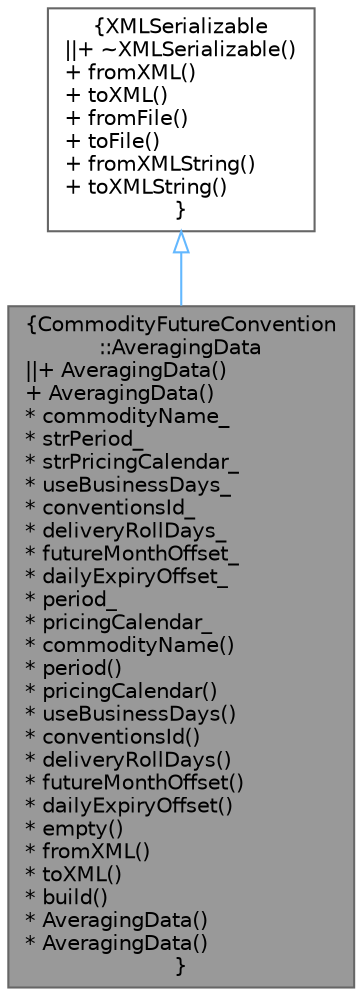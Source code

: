 digraph "CommodityFutureConvention::AveragingData"
{
 // INTERACTIVE_SVG=YES
 // LATEX_PDF_SIZE
  bgcolor="transparent";
  edge [fontname=Helvetica,fontsize=10,labelfontname=Helvetica,labelfontsize=10];
  node [fontname=Helvetica,fontsize=10,shape=box,height=0.2,width=0.4];
  Node1 [label="{CommodityFutureConvention\l::AveragingData\n||+ AveragingData()\l+ AveragingData()\l* commodityName_\l* strPeriod_\l* strPricingCalendar_\l* useBusinessDays_\l* conventionsId_\l* deliveryRollDays_\l* futureMonthOffset_\l* dailyExpiryOffset_\l* period_\l* pricingCalendar_\l* commodityName()\l* period()\l* pricingCalendar()\l* useBusinessDays()\l* conventionsId()\l* deliveryRollDays()\l* futureMonthOffset()\l* dailyExpiryOffset()\l* empty()\l* fromXML()\l* toXML()\l* build()\l* AveragingData()\l* AveragingData()\l}",height=0.2,width=0.4,color="gray40", fillcolor="grey60", style="filled", fontcolor="black",tooltip=" "];
  Node2 -> Node1 [dir="back",color="steelblue1",style="solid",arrowtail="onormal"];
  Node2 [label="{XMLSerializable\n||+ ~XMLSerializable()\l+ fromXML()\l+ toXML()\l+ fromFile()\l+ toFile()\l+ fromXMLString()\l+ toXMLString()\l}",height=0.2,width=0.4,color="gray40", fillcolor="white", style="filled",URL="$classore_1_1data_1_1_x_m_l_serializable.html",tooltip="Base class for all serializable classes."];
}
